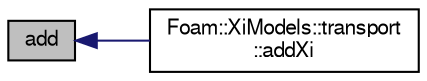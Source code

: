 digraph "add"
{
  bgcolor="transparent";
  edge [fontname="FreeSans",fontsize="10",labelfontname="FreeSans",labelfontsize="10"];
  node [fontname="FreeSans",fontsize="10",shape=record];
  rankdir="LR";
  Node60 [label="add",height=0.2,width=0.4,color="black", fillcolor="grey75", style="filled", fontcolor="black"];
  Node60 -> Node61 [dir="back",color="midnightblue",fontsize="10",style="solid",fontname="FreeSans"];
  Node61 [label="Foam::XiModels::transport\l::addXi",height=0.2,width=0.4,color="black",URL="$a31846.html#a62f930460a099302ebc0f652ee98a34e",tooltip="Add Xi to the multivariateSurfaceInterpolationScheme table. "];
}
